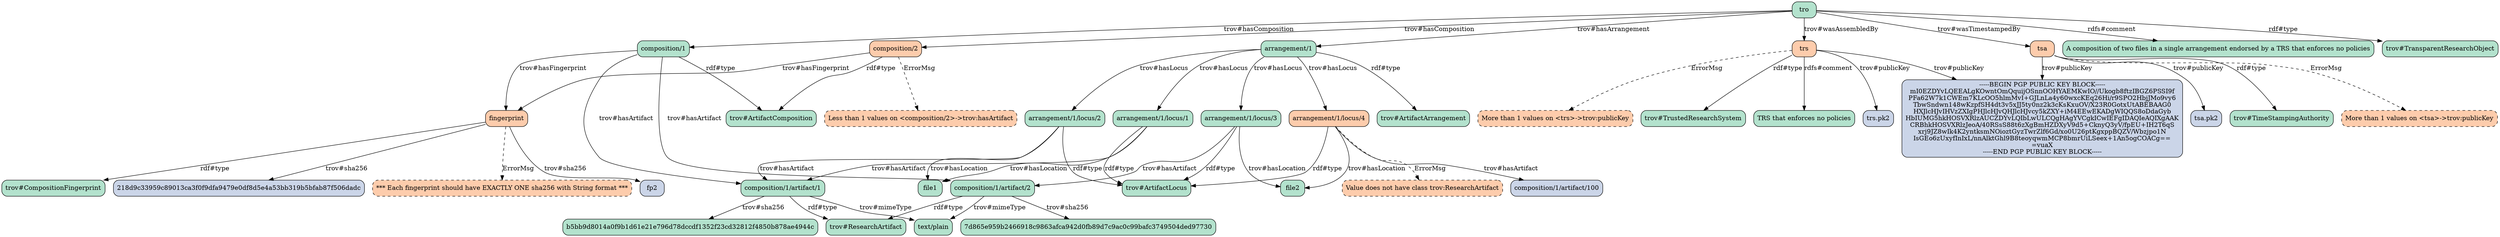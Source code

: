 strict digraph "" {
	tro	[fillcolor="#b3e2cd",
		shape=box,
		style="filled, rounded"];
	"composition/1"	[fillcolor="#b3e2cd",
		shape=box,
		style="filled, rounded"];
	tro -> "composition/1"	[label="trov#hasComposition"];
	"arrangement/1"	[fillcolor="#b3e2cd",
		shape=box,
		style="filled, rounded"];
	tro -> "arrangement/1"	[label="trov#hasArrangement"];
	trs	[fillcolor="#fdccac",
		shape=box,
		style="filled, rounded"];
	tro -> trs	[label="trov#wasAssembledBy"];
	"composition/2"	[fillcolor="#fdccac",
		shape=box,
		style="filled, rounded"];
	tro -> "composition/2"	[label="trov#hasComposition"];
	tsa	[fillcolor="#fdccac",
		shape=box,
		style="filled, rounded"];
	tro -> tsa	[label="trov#wasTimestampedBy"];
	"A composition of two files in a single arrangement endorsed by a TRS that enforces no policies"	[fillcolor="#b3e2cd",
		shape=box,
		style="filled, rounded"];
	tro -> "A composition of two files in a single arrangement endorsed by a TRS that enforces no policies"	[label="rdfs#comment"];
	"trov#TransparentResearchObject"	[fillcolor="#b3e2cd",
		shape=box,
		style="filled, rounded"];
	tro -> "trov#TransparentResearchObject"	[label="rdf#type"];
	"composition/1/artifact/2"	[fillcolor="#b3e2cd",
		shape=box,
		style="filled, rounded"];
	"composition/1" -> "composition/1/artifact/2"	[label="trov#hasArtifact"];
	fingerprint	[fillcolor="#fdccac",
		shape=box,
		style="filled, rounded"];
	"composition/1" -> fingerprint	[label="trov#hasFingerprint"];
	"trov#ArtifactComposition"	[fillcolor="#b3e2cd",
		shape=box,
		style="filled, rounded"];
	"composition/1" -> "trov#ArtifactComposition"	[label="rdf#type"];
	"composition/1/artifact/1"	[fillcolor="#b3e2cd",
		shape=box,
		style="filled, rounded"];
	"composition/1" -> "composition/1/artifact/1"	[label="trov#hasArtifact"];
	"arrangement/1/locus/2"	[fillcolor="#b3e2cd",
		shape=box,
		style="filled, rounded"];
	file1	[fillcolor="#b3e2cd",
		shape=box,
		style="filled, rounded"];
	"arrangement/1/locus/2" -> file1	[label="trov#hasLocation"];
	"arrangement/1/locus/2" -> "composition/1/artifact/1"	[label="trov#hasArtifact"];
	"trov#ArtifactLocus"	[fillcolor="#b3e2cd",
		shape=box,
		style="filled, rounded"];
	"arrangement/1/locus/2" -> "trov#ArtifactLocus"	[label="rdf#type"];
	"arrangement/1" -> "arrangement/1/locus/2"	[label="trov#hasLocus"];
	"arrangement/1/locus/1"	[fillcolor="#b3e2cd",
		shape=box,
		style="filled, rounded"];
	"arrangement/1" -> "arrangement/1/locus/1"	[label="trov#hasLocus"];
	"trov#ArtifactArrangement"	[fillcolor="#b3e2cd",
		shape=box,
		style="filled, rounded"];
	"arrangement/1" -> "trov#ArtifactArrangement"	[label="rdf#type"];
	"arrangement/1/locus/3"	[fillcolor="#b3e2cd",
		shape=box,
		style="filled, rounded"];
	"arrangement/1" -> "arrangement/1/locus/3"	[label="trov#hasLocus"];
	"arrangement/1/locus/4"	[fillcolor="#fdccac",
		shape=box,
		style="filled, rounded"];
	"arrangement/1" -> "arrangement/1/locus/4"	[label="trov#hasLocus"];
	"arrangement/1/locus/1" -> file1	[label="trov#hasLocation"];
	"arrangement/1/locus/1" -> "composition/1/artifact/1"	[label="trov#hasArtifact"];
	"arrangement/1/locus/1" -> "trov#ArtifactLocus"	[label="rdf#type"];
	"trov#TrustedResearchSystem"	[fillcolor="#b3e2cd",
		shape=box,
		style="filled, rounded"];
	trs -> "trov#TrustedResearchSystem"	[label="rdf#type"];
	"TRS that enforces no policies"	[fillcolor="#b3e2cd",
		shape=box,
		style="filled, rounded"];
	trs -> "TRS that enforces no policies"	[label="rdfs#comment"];
	"-----BEGIN PGP PUBLIC KEY BLOCK-----
mI0EZDYvLQEEALgKOwntOmQquijOSnnOOHYAEMKwIO//Ukogb8ftzIBGZ6PSSI9f
PFa62W7k1CWEm7KLcOO5hlmMvI+\
GJLnLa4y60wxcKEq26Hi/r9SPO2HbjJMo9vy6
TbwSndwn148wKzpfSH4dt3v5xJJ5ty0nz2k3cKsKxuOV/X23R0GotxUtABEBAAG0
HXJlcHJvIHVzZXIgPHJlcHJvQHJlcHJvcy5kZXY+\
iM4EEwEKADgWIQQS8oDdaGyb
HbIUMG5hkHOSVXRlzAUCZDYvLQIbLwULCQgHAgYVCgkICwIEFgIDAQIeAQIXgAAK
CRBhkHOSVXRlzJeoA/40RSsS88t6zXgBmHZDXyV9d5+\
CknyQ3yV/fpEU+IH2T6qS
xrj9JZ8wIk4K2yntksmNOioztGyzTwrZlf6Gd/xo0U26ptKgxppBQZV/Wbzjpo1N
IsGEo6zUxyfInIxL/nnAlktGhl9B8teoyqwmMCP8bmrUiLSeex+\
1An5ogCOACg==
=vuaX
-----END PGP PUBLIC KEY BLOCK-----
"	[fillcolor="#cbd5e8",
		shape=box,
		style="filled, rounded"];
	trs -> "-----BEGIN PGP PUBLIC KEY BLOCK-----
mI0EZDYvLQEEALgKOwntOmQquijOSnnOOHYAEMKwIO//Ukogb8ftzIBGZ6PSSI9f
PFa62W7k1CWEm7KLcOO5hlmMvI+\
GJLnLa4y60wxcKEq26Hi/r9SPO2HbjJMo9vy6
TbwSndwn148wKzpfSH4dt3v5xJJ5ty0nz2k3cKsKxuOV/X23R0GotxUtABEBAAG0
HXJlcHJvIHVzZXIgPHJlcHJvQHJlcHJvcy5kZXY+\
iM4EEwEKADgWIQQS8oDdaGyb
HbIUMG5hkHOSVXRlzAUCZDYvLQIbLwULCQgHAgYVCgkICwIEFgIDAQIeAQIXgAAK
CRBhkHOSVXRlzJeoA/40RSsS88t6zXgBmHZDXyV9d5+\
CknyQ3yV/fpEU+IH2T6qS
xrj9JZ8wIk4K2yntksmNOioztGyzTwrZlf6Gd/xo0U26ptKgxppBQZV/Wbzjpo1N
IsGEo6zUxyfInIxL/nnAlktGhl9B8teoyqwmMCP8bmrUiLSeex+\
1An5ogCOACg==
=vuaX
-----END PGP PUBLIC KEY BLOCK-----
"	[label="trov#publicKey"];
	"trs.pk2"	[fillcolor="#cbd5e8",
		shape=box,
		style="filled, rounded"];
	trs -> "trs.pk2"	[label="trov#publicKey"];
	"More than 1 values on <trs>->trov:publicKey"	[fillcolor="#fdccac",
		shape=box,
		style="filled, rounded, dashed"];
	trs -> "More than 1 values on <trs>->trov:publicKey"	[label=ErrorMsg,
		style=dashed];
	"trov#ResearchArtifact"	[fillcolor="#b3e2cd",
		shape=box,
		style="filled, rounded"];
	"composition/1/artifact/2" -> "trov#ResearchArtifact"	[label="rdf#type"];
	"7d865e959b2466918c9863afca942d0fb89d7c9ac0c99bafc3749504ded97730"	[fillcolor="#b3e2cd",
		shape=box,
		style="filled, rounded"];
	"composition/1/artifact/2" -> "7d865e959b2466918c9863afca942d0fb89d7c9ac0c99bafc3749504ded97730"	[label="trov#sha256"];
	"text/plain"	[fillcolor="#b3e2cd",
		shape=box,
		style="filled, rounded"];
	"composition/1/artifact/2" -> "text/plain"	[label="trov#mimeType"];
	fp2	[fillcolor="#cbd5e8",
		shape=box,
		style="filled, rounded"];
	fingerprint -> fp2	[label="trov#sha256"];
	"trov#CompositionFingerprint"	[fillcolor="#b3e2cd",
		shape=box,
		style="filled, rounded"];
	fingerprint -> "trov#CompositionFingerprint"	[label="rdf#type"];
	"218d9c33959c89013ca3f0f9dfa9479e0df8d5e4a53bb319b5bfab87f506dadc"	[fillcolor="#cbd5e8",
		shape=box,
		style="filled, rounded"];
	fingerprint -> "218d9c33959c89013ca3f0f9dfa9479e0df8d5e4a53bb319b5bfab87f506dadc"	[label="trov#sha256"];
	"*** Each fingerprint should have EXACTLY ONE sha256 with String format ***"	[fillcolor="#fdccac",
		shape=box,
		style="filled, rounded, dashed"];
	fingerprint -> "*** Each fingerprint should have EXACTLY ONE sha256 with String format ***"	[label=ErrorMsg,
		style=dashed];
	"composition/2" -> fingerprint	[label="trov#hasFingerprint"];
	"composition/2" -> "trov#ArtifactComposition"	[label="rdf#type"];
	"Less than 1 values on <composition/2>->trov:hasArtifact"	[fillcolor="#fdccac",
		shape=box,
		style="filled, rounded, dashed"];
	"composition/2" -> "Less than 1 values on <composition/2>->trov:hasArtifact"	[label=ErrorMsg,
		style=dashed];
	"arrangement/1/locus/3" -> "composition/1/artifact/2"	[label="trov#hasArtifact"];
	file2	[fillcolor="#b3e2cd",
		shape=box,
		style="filled, rounded"];
	"arrangement/1/locus/3" -> file2	[label="trov#hasLocation"];
	"arrangement/1/locus/3" -> "trov#ArtifactLocus"	[label="rdf#type"];
	"composition/1/artifact/1" -> "trov#ResearchArtifact"	[label="rdf#type"];
	b5bb9d8014a0f9b1d61e21e796d78dccdf1352f23cd32812f4850b878ae4944c	[fillcolor="#b3e2cd",
		shape=box,
		style="filled, rounded"];
	"composition/1/artifact/1" -> b5bb9d8014a0f9b1d61e21e796d78dccdf1352f23cd32812f4850b878ae4944c	[label="trov#sha256"];
	"composition/1/artifact/1" -> "text/plain"	[label="trov#mimeType"];
	"arrangement/1/locus/4" -> file2	[label="trov#hasLocation"];
	"arrangement/1/locus/4" -> "trov#ArtifactLocus"	[label="rdf#type"];
	"composition/1/artifact/100"	[fillcolor="#cbd5e8",
		shape=box,
		style="filled, rounded"];
	"arrangement/1/locus/4" -> "composition/1/artifact/100"	[label="trov#hasArtifact"];
	"Value does not have class trov:ResearchArtifact"	[fillcolor="#fdccac",
		shape=box,
		style="filled, rounded, dashed"];
	"arrangement/1/locus/4" -> "Value does not have class trov:ResearchArtifact"	[label=ErrorMsg,
		style=dashed];
	"tsa.pk2"	[fillcolor="#cbd5e8",
		shape=box,
		style="filled, rounded"];
	tsa -> "tsa.pk2"	[label="trov#publicKey"];
	"trov#TimeStampingAuthority"	[fillcolor="#b3e2cd",
		shape=box,
		style="filled, rounded"];
	tsa -> "trov#TimeStampingAuthority"	[label="rdf#type"];
	tsa -> "-----BEGIN PGP PUBLIC KEY BLOCK-----
mI0EZDYvLQEEALgKOwntOmQquijOSnnOOHYAEMKwIO//Ukogb8ftzIBGZ6PSSI9f
PFa62W7k1CWEm7KLcOO5hlmMvI+\
GJLnLa4y60wxcKEq26Hi/r9SPO2HbjJMo9vy6
TbwSndwn148wKzpfSH4dt3v5xJJ5ty0nz2k3cKsKxuOV/X23R0GotxUtABEBAAG0
HXJlcHJvIHVzZXIgPHJlcHJvQHJlcHJvcy5kZXY+\
iM4EEwEKADgWIQQS8oDdaGyb
HbIUMG5hkHOSVXRlzAUCZDYvLQIbLwULCQgHAgYVCgkICwIEFgIDAQIeAQIXgAAK
CRBhkHOSVXRlzJeoA/40RSsS88t6zXgBmHZDXyV9d5+\
CknyQ3yV/fpEU+IH2T6qS
xrj9JZ8wIk4K2yntksmNOioztGyzTwrZlf6Gd/xo0U26ptKgxppBQZV/Wbzjpo1N
IsGEo6zUxyfInIxL/nnAlktGhl9B8teoyqwmMCP8bmrUiLSeex+\
1An5ogCOACg==
=vuaX
-----END PGP PUBLIC KEY BLOCK-----
"	[label="trov#publicKey"];
	"More than 1 values on <tsa>->trov:publicKey"	[fillcolor="#fdccac",
		shape=box,
		style="filled, rounded, dashed"];
	tsa -> "More than 1 values on <tsa>->trov:publicKey"	[label=ErrorMsg,
		style=dashed];
}
